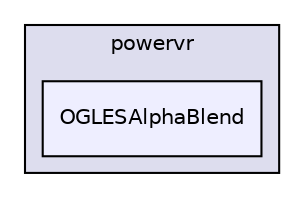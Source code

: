 digraph "PVR/SDK_3.4/Examples/Intermediate/AlphaBlend/OGLES/Build/Android/src/com/powervr/OGLESAlphaBlend" {
  compound=true
  node [ fontsize="10", fontname="Helvetica"];
  edge [ labelfontsize="10", labelfontname="Helvetica"];
  subgraph clusterdir_9c6961919d67774f21146d598c4c06a2 {
    graph [ bgcolor="#ddddee", pencolor="black", label="powervr" fontname="Helvetica", fontsize="10", URL="dir_9c6961919d67774f21146d598c4c06a2.html"]
  dir_d05b547650293b624cb4dc564b360816 [shape=box, label="OGLESAlphaBlend", style="filled", fillcolor="#eeeeff", pencolor="black", URL="dir_d05b547650293b624cb4dc564b360816.html"];
  }
}
